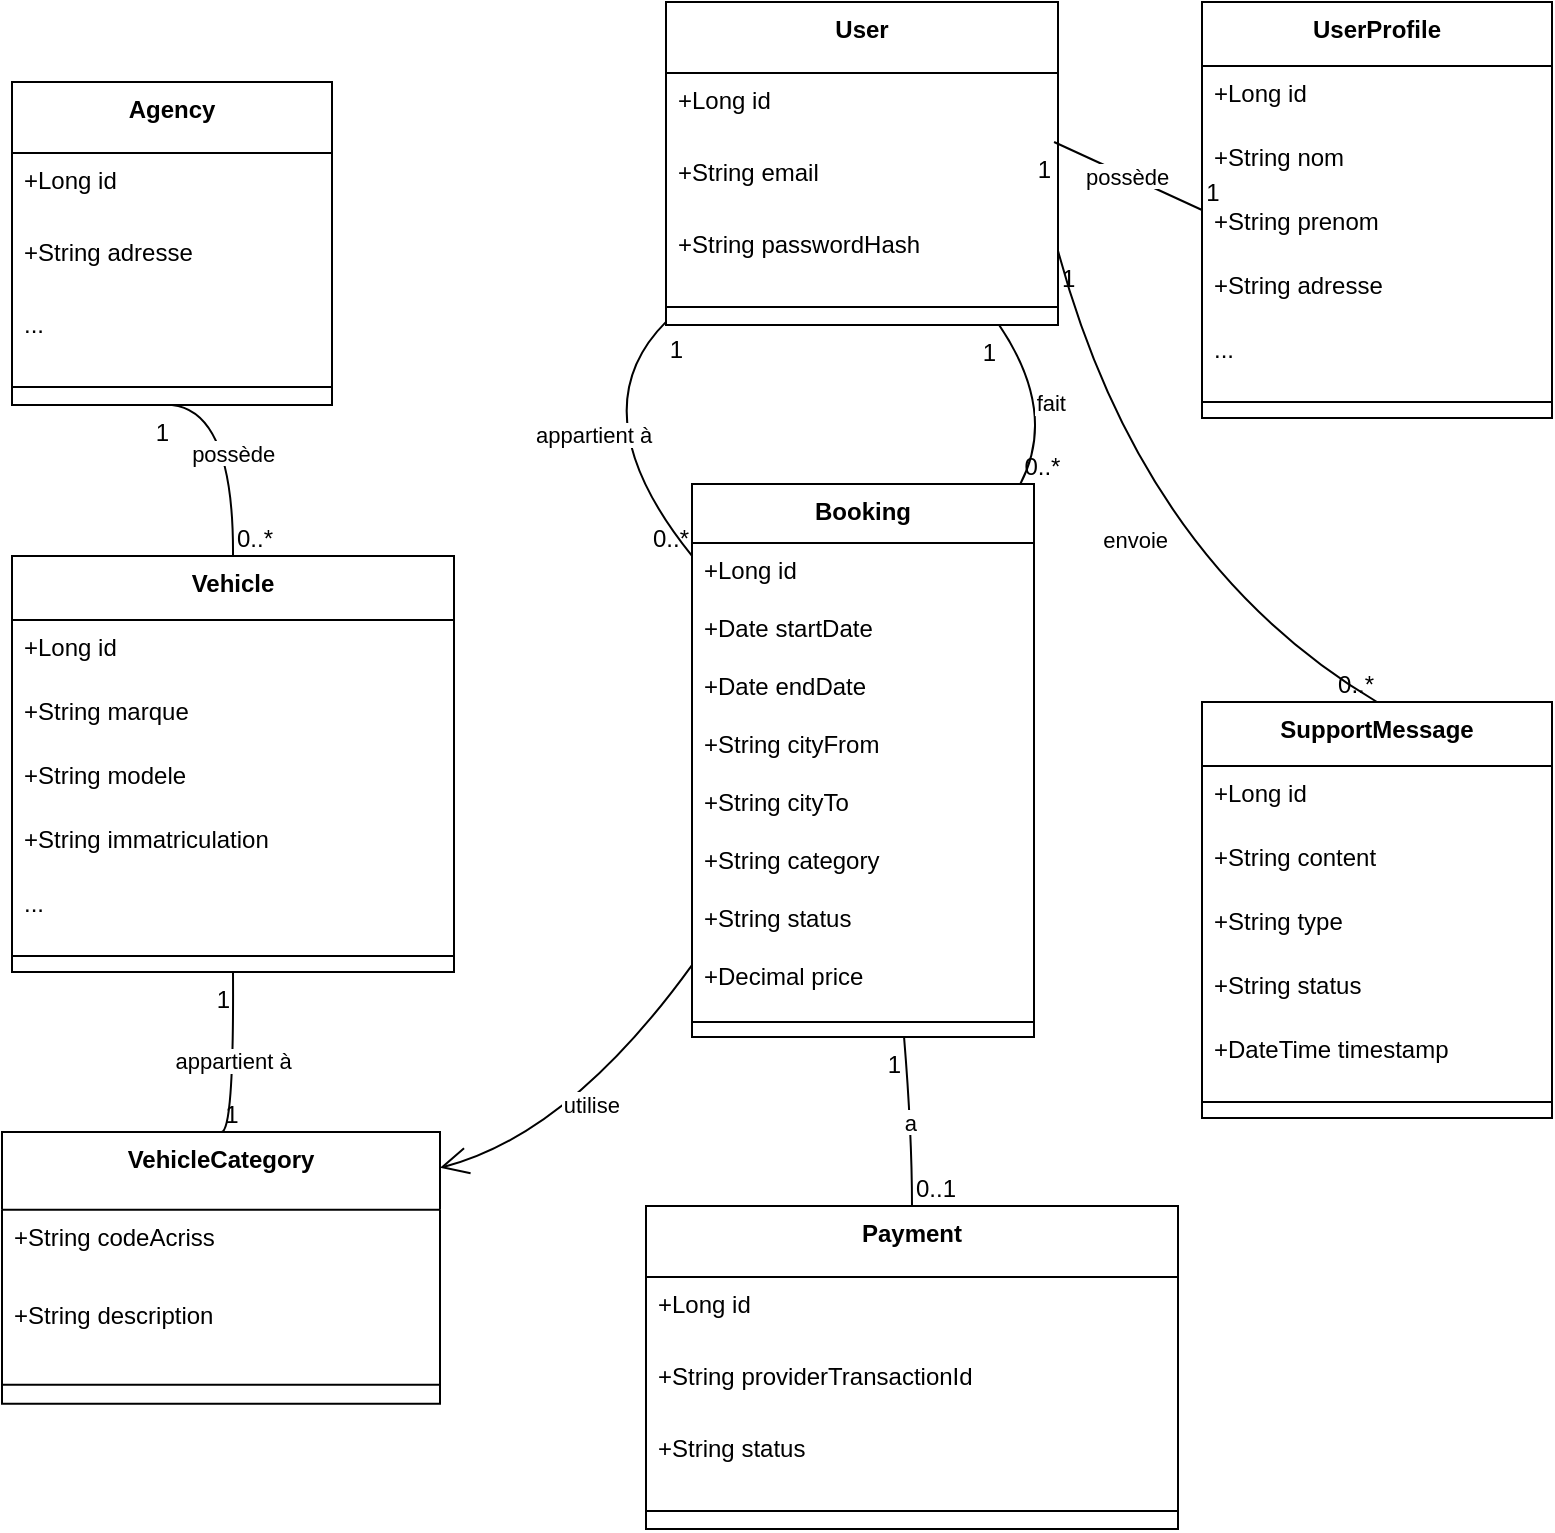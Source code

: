 <mxfile version="26.2.12">
  <diagram id="prtHgNgQTEPvFCAcTncT" name="Page-1">
    <mxGraphModel dx="2068" dy="751" grid="1" gridSize="10" guides="1" tooltips="1" connect="1" arrows="1" fold="1" page="1" pageScale="1" pageWidth="827" pageHeight="1169" math="0" shadow="0">
      <root>
        <mxCell id="0" />
        <mxCell id="1" parent="0" />
        <mxCell id="b90FnoP1tmOOqysz76iQ-129" value="User" style="swimlane;fontStyle=1;align=center;verticalAlign=top;childLayout=stackLayout;horizontal=1;startSize=35.556;horizontalStack=0;resizeParent=1;resizeParentMax=0;resizeLast=0;collapsible=0;marginBottom=0;" vertex="1" parent="1">
          <mxGeometry x="572" y="20" width="196" height="161.556" as="geometry" />
        </mxCell>
        <mxCell id="b90FnoP1tmOOqysz76iQ-130" value="+Long id" style="text;strokeColor=none;fillColor=none;align=left;verticalAlign=top;spacingLeft=4;spacingRight=4;overflow=hidden;rotatable=0;points=[[0,0.5],[1,0.5]];portConstraint=eastwest;" vertex="1" parent="b90FnoP1tmOOqysz76iQ-129">
          <mxGeometry y="35.556" width="196" height="36" as="geometry" />
        </mxCell>
        <mxCell id="b90FnoP1tmOOqysz76iQ-131" value="+String email" style="text;strokeColor=none;fillColor=none;align=left;verticalAlign=top;spacingLeft=4;spacingRight=4;overflow=hidden;rotatable=0;points=[[0,0.5],[1,0.5]];portConstraint=eastwest;" vertex="1" parent="b90FnoP1tmOOqysz76iQ-129">
          <mxGeometry y="71.556" width="196" height="36" as="geometry" />
        </mxCell>
        <mxCell id="b90FnoP1tmOOqysz76iQ-132" value="+String passwordHash" style="text;strokeColor=none;fillColor=none;align=left;verticalAlign=top;spacingLeft=4;spacingRight=4;overflow=hidden;rotatable=0;points=[[0,0.5],[1,0.5]];portConstraint=eastwest;" vertex="1" parent="b90FnoP1tmOOqysz76iQ-129">
          <mxGeometry y="107.556" width="196" height="36" as="geometry" />
        </mxCell>
        <mxCell id="b90FnoP1tmOOqysz76iQ-133" style="line;strokeWidth=1;fillColor=none;align=left;verticalAlign=middle;spacingTop=-1;spacingLeft=3;spacingRight=3;rotatable=0;labelPosition=right;points=[];portConstraint=eastwest;strokeColor=inherit;" vertex="1" parent="b90FnoP1tmOOqysz76iQ-129">
          <mxGeometry y="143.556" width="196" height="18" as="geometry" />
        </mxCell>
        <mxCell id="b90FnoP1tmOOqysz76iQ-134" value="UserProfile" style="swimlane;fontStyle=1;align=center;verticalAlign=top;childLayout=stackLayout;horizontal=1;startSize=32;horizontalStack=0;resizeParent=1;resizeParentMax=0;resizeLast=0;collapsible=0;marginBottom=0;" vertex="1" parent="1">
          <mxGeometry x="840" y="20" width="175" height="208" as="geometry" />
        </mxCell>
        <mxCell id="b90FnoP1tmOOqysz76iQ-135" value="+Long id" style="text;strokeColor=none;fillColor=none;align=left;verticalAlign=top;spacingLeft=4;spacingRight=4;overflow=hidden;rotatable=0;points=[[0,0.5],[1,0.5]];portConstraint=eastwest;" vertex="1" parent="b90FnoP1tmOOqysz76iQ-134">
          <mxGeometry y="32" width="175" height="32" as="geometry" />
        </mxCell>
        <mxCell id="b90FnoP1tmOOqysz76iQ-136" value="+String nom" style="text;strokeColor=none;fillColor=none;align=left;verticalAlign=top;spacingLeft=4;spacingRight=4;overflow=hidden;rotatable=0;points=[[0,0.5],[1,0.5]];portConstraint=eastwest;" vertex="1" parent="b90FnoP1tmOOqysz76iQ-134">
          <mxGeometry y="64" width="175" height="32" as="geometry" />
        </mxCell>
        <mxCell id="b90FnoP1tmOOqysz76iQ-137" value="+String prenom" style="text;strokeColor=none;fillColor=none;align=left;verticalAlign=top;spacingLeft=4;spacingRight=4;overflow=hidden;rotatable=0;points=[[0,0.5],[1,0.5]];portConstraint=eastwest;" vertex="1" parent="b90FnoP1tmOOqysz76iQ-134">
          <mxGeometry y="96" width="175" height="32" as="geometry" />
        </mxCell>
        <mxCell id="b90FnoP1tmOOqysz76iQ-138" value="+String adresse" style="text;strokeColor=none;fillColor=none;align=left;verticalAlign=top;spacingLeft=4;spacingRight=4;overflow=hidden;rotatable=0;points=[[0,0.5],[1,0.5]];portConstraint=eastwest;" vertex="1" parent="b90FnoP1tmOOqysz76iQ-134">
          <mxGeometry y="128" width="175" height="32" as="geometry" />
        </mxCell>
        <mxCell id="b90FnoP1tmOOqysz76iQ-139" value="..." style="text;strokeColor=none;fillColor=none;align=left;verticalAlign=top;spacingLeft=4;spacingRight=4;overflow=hidden;rotatable=0;points=[[0,0.5],[1,0.5]];portConstraint=eastwest;" vertex="1" parent="b90FnoP1tmOOqysz76iQ-134">
          <mxGeometry y="160" width="175" height="32" as="geometry" />
        </mxCell>
        <mxCell id="b90FnoP1tmOOqysz76iQ-140" style="line;strokeWidth=1;fillColor=none;align=left;verticalAlign=middle;spacingTop=-1;spacingLeft=3;spacingRight=3;rotatable=0;labelPosition=right;points=[];portConstraint=eastwest;strokeColor=inherit;" vertex="1" parent="b90FnoP1tmOOqysz76iQ-134">
          <mxGeometry y="192" width="175" height="16" as="geometry" />
        </mxCell>
        <mxCell id="b90FnoP1tmOOqysz76iQ-141" value="Booking" style="swimlane;fontStyle=1;align=center;verticalAlign=top;childLayout=stackLayout;horizontal=1;startSize=29.474;horizontalStack=0;resizeParent=1;resizeParentMax=0;resizeLast=0;collapsible=0;marginBottom=0;" vertex="1" parent="1">
          <mxGeometry x="585" y="261" width="171" height="276.474" as="geometry" />
        </mxCell>
        <mxCell id="b90FnoP1tmOOqysz76iQ-142" value="+Long id" style="text;strokeColor=none;fillColor=none;align=left;verticalAlign=top;spacingLeft=4;spacingRight=4;overflow=hidden;rotatable=0;points=[[0,0.5],[1,0.5]];portConstraint=eastwest;" vertex="1" parent="b90FnoP1tmOOqysz76iQ-141">
          <mxGeometry y="29.474" width="171" height="29" as="geometry" />
        </mxCell>
        <mxCell id="b90FnoP1tmOOqysz76iQ-143" value="+Date startDate" style="text;strokeColor=none;fillColor=none;align=left;verticalAlign=top;spacingLeft=4;spacingRight=4;overflow=hidden;rotatable=0;points=[[0,0.5],[1,0.5]];portConstraint=eastwest;" vertex="1" parent="b90FnoP1tmOOqysz76iQ-141">
          <mxGeometry y="58.474" width="171" height="29" as="geometry" />
        </mxCell>
        <mxCell id="b90FnoP1tmOOqysz76iQ-144" value="+Date endDate" style="text;strokeColor=none;fillColor=none;align=left;verticalAlign=top;spacingLeft=4;spacingRight=4;overflow=hidden;rotatable=0;points=[[0,0.5],[1,0.5]];portConstraint=eastwest;" vertex="1" parent="b90FnoP1tmOOqysz76iQ-141">
          <mxGeometry y="87.474" width="171" height="29" as="geometry" />
        </mxCell>
        <mxCell id="b90FnoP1tmOOqysz76iQ-145" value="+String cityFrom" style="text;strokeColor=none;fillColor=none;align=left;verticalAlign=top;spacingLeft=4;spacingRight=4;overflow=hidden;rotatable=0;points=[[0,0.5],[1,0.5]];portConstraint=eastwest;" vertex="1" parent="b90FnoP1tmOOqysz76iQ-141">
          <mxGeometry y="116.474" width="171" height="29" as="geometry" />
        </mxCell>
        <mxCell id="b90FnoP1tmOOqysz76iQ-146" value="+String cityTo" style="text;strokeColor=none;fillColor=none;align=left;verticalAlign=top;spacingLeft=4;spacingRight=4;overflow=hidden;rotatable=0;points=[[0,0.5],[1,0.5]];portConstraint=eastwest;" vertex="1" parent="b90FnoP1tmOOqysz76iQ-141">
          <mxGeometry y="145.474" width="171" height="29" as="geometry" />
        </mxCell>
        <mxCell id="b90FnoP1tmOOqysz76iQ-147" value="+String category" style="text;strokeColor=none;fillColor=none;align=left;verticalAlign=top;spacingLeft=4;spacingRight=4;overflow=hidden;rotatable=0;points=[[0,0.5],[1,0.5]];portConstraint=eastwest;" vertex="1" parent="b90FnoP1tmOOqysz76iQ-141">
          <mxGeometry y="174.474" width="171" height="29" as="geometry" />
        </mxCell>
        <mxCell id="b90FnoP1tmOOqysz76iQ-148" value="+String status" style="text;strokeColor=none;fillColor=none;align=left;verticalAlign=top;spacingLeft=4;spacingRight=4;overflow=hidden;rotatable=0;points=[[0,0.5],[1,0.5]];portConstraint=eastwest;" vertex="1" parent="b90FnoP1tmOOqysz76iQ-141">
          <mxGeometry y="203.474" width="171" height="29" as="geometry" />
        </mxCell>
        <mxCell id="b90FnoP1tmOOqysz76iQ-149" value="+Decimal price" style="text;strokeColor=none;fillColor=none;align=left;verticalAlign=top;spacingLeft=4;spacingRight=4;overflow=hidden;rotatable=0;points=[[0,0.5],[1,0.5]];portConstraint=eastwest;" vertex="1" parent="b90FnoP1tmOOqysz76iQ-141">
          <mxGeometry y="232.474" width="171" height="29" as="geometry" />
        </mxCell>
        <mxCell id="b90FnoP1tmOOqysz76iQ-150" style="line;strokeWidth=1;fillColor=none;align=left;verticalAlign=middle;spacingTop=-1;spacingLeft=3;spacingRight=3;rotatable=0;labelPosition=right;points=[];portConstraint=eastwest;strokeColor=inherit;" vertex="1" parent="b90FnoP1tmOOqysz76iQ-141">
          <mxGeometry y="261.474" width="171" height="15" as="geometry" />
        </mxCell>
        <mxCell id="b90FnoP1tmOOqysz76iQ-151" value="VehicleCategory" style="swimlane;fontStyle=1;align=center;verticalAlign=top;childLayout=stackLayout;horizontal=1;startSize=38.857;horizontalStack=0;resizeParent=1;resizeParentMax=0;resizeLast=0;collapsible=0;marginBottom=0;" vertex="1" parent="1">
          <mxGeometry x="240" y="585" width="219" height="135.857" as="geometry" />
        </mxCell>
        <mxCell id="b90FnoP1tmOOqysz76iQ-152" value="+String codeAcriss" style="text;strokeColor=none;fillColor=none;align=left;verticalAlign=top;spacingLeft=4;spacingRight=4;overflow=hidden;rotatable=0;points=[[0,0.5],[1,0.5]];portConstraint=eastwest;" vertex="1" parent="b90FnoP1tmOOqysz76iQ-151">
          <mxGeometry y="38.857" width="219" height="39" as="geometry" />
        </mxCell>
        <mxCell id="b90FnoP1tmOOqysz76iQ-153" value="+String description" style="text;strokeColor=none;fillColor=none;align=left;verticalAlign=top;spacingLeft=4;spacingRight=4;overflow=hidden;rotatable=0;points=[[0,0.5],[1,0.5]];portConstraint=eastwest;" vertex="1" parent="b90FnoP1tmOOqysz76iQ-151">
          <mxGeometry y="77.857" width="219" height="39" as="geometry" />
        </mxCell>
        <mxCell id="b90FnoP1tmOOqysz76iQ-154" style="line;strokeWidth=1;fillColor=none;align=left;verticalAlign=middle;spacingTop=-1;spacingLeft=3;spacingRight=3;rotatable=0;labelPosition=right;points=[];portConstraint=eastwest;strokeColor=inherit;" vertex="1" parent="b90FnoP1tmOOqysz76iQ-151">
          <mxGeometry y="116.857" width="219" height="19" as="geometry" />
        </mxCell>
        <mxCell id="b90FnoP1tmOOqysz76iQ-155" value="Agency" style="swimlane;fontStyle=1;align=center;verticalAlign=top;childLayout=stackLayout;horizontal=1;startSize=35.556;horizontalStack=0;resizeParent=1;resizeParentMax=0;resizeLast=0;collapsible=0;marginBottom=0;" vertex="1" parent="1">
          <mxGeometry x="245" y="60" width="160" height="161.556" as="geometry" />
        </mxCell>
        <mxCell id="b90FnoP1tmOOqysz76iQ-156" value="+Long id" style="text;strokeColor=none;fillColor=none;align=left;verticalAlign=top;spacingLeft=4;spacingRight=4;overflow=hidden;rotatable=0;points=[[0,0.5],[1,0.5]];portConstraint=eastwest;" vertex="1" parent="b90FnoP1tmOOqysz76iQ-155">
          <mxGeometry y="35.556" width="160" height="36" as="geometry" />
        </mxCell>
        <mxCell id="b90FnoP1tmOOqysz76iQ-157" value="+String adresse" style="text;strokeColor=none;fillColor=none;align=left;verticalAlign=top;spacingLeft=4;spacingRight=4;overflow=hidden;rotatable=0;points=[[0,0.5],[1,0.5]];portConstraint=eastwest;" vertex="1" parent="b90FnoP1tmOOqysz76iQ-155">
          <mxGeometry y="71.556" width="160" height="36" as="geometry" />
        </mxCell>
        <mxCell id="b90FnoP1tmOOqysz76iQ-158" value="..." style="text;strokeColor=none;fillColor=none;align=left;verticalAlign=top;spacingLeft=4;spacingRight=4;overflow=hidden;rotatable=0;points=[[0,0.5],[1,0.5]];portConstraint=eastwest;" vertex="1" parent="b90FnoP1tmOOqysz76iQ-155">
          <mxGeometry y="107.556" width="160" height="36" as="geometry" />
        </mxCell>
        <mxCell id="b90FnoP1tmOOqysz76iQ-159" style="line;strokeWidth=1;fillColor=none;align=left;verticalAlign=middle;spacingTop=-1;spacingLeft=3;spacingRight=3;rotatable=0;labelPosition=right;points=[];portConstraint=eastwest;strokeColor=inherit;" vertex="1" parent="b90FnoP1tmOOqysz76iQ-155">
          <mxGeometry y="143.556" width="160" height="18" as="geometry" />
        </mxCell>
        <mxCell id="b90FnoP1tmOOqysz76iQ-160" value="Vehicle" style="swimlane;fontStyle=1;align=center;verticalAlign=top;childLayout=stackLayout;horizontal=1;startSize=32;horizontalStack=0;resizeParent=1;resizeParentMax=0;resizeLast=0;collapsible=0;marginBottom=0;" vertex="1" parent="1">
          <mxGeometry x="245" y="297" width="221" height="208" as="geometry" />
        </mxCell>
        <mxCell id="b90FnoP1tmOOqysz76iQ-161" value="+Long id" style="text;strokeColor=none;fillColor=none;align=left;verticalAlign=top;spacingLeft=4;spacingRight=4;overflow=hidden;rotatable=0;points=[[0,0.5],[1,0.5]];portConstraint=eastwest;" vertex="1" parent="b90FnoP1tmOOqysz76iQ-160">
          <mxGeometry y="32" width="221" height="32" as="geometry" />
        </mxCell>
        <mxCell id="b90FnoP1tmOOqysz76iQ-162" value="+String marque" style="text;strokeColor=none;fillColor=none;align=left;verticalAlign=top;spacingLeft=4;spacingRight=4;overflow=hidden;rotatable=0;points=[[0,0.5],[1,0.5]];portConstraint=eastwest;" vertex="1" parent="b90FnoP1tmOOqysz76iQ-160">
          <mxGeometry y="64" width="221" height="32" as="geometry" />
        </mxCell>
        <mxCell id="b90FnoP1tmOOqysz76iQ-163" value="+String modele" style="text;strokeColor=none;fillColor=none;align=left;verticalAlign=top;spacingLeft=4;spacingRight=4;overflow=hidden;rotatable=0;points=[[0,0.5],[1,0.5]];portConstraint=eastwest;" vertex="1" parent="b90FnoP1tmOOqysz76iQ-160">
          <mxGeometry y="96" width="221" height="32" as="geometry" />
        </mxCell>
        <mxCell id="b90FnoP1tmOOqysz76iQ-164" value="+String immatriculation" style="text;strokeColor=none;fillColor=none;align=left;verticalAlign=top;spacingLeft=4;spacingRight=4;overflow=hidden;rotatable=0;points=[[0,0.5],[1,0.5]];portConstraint=eastwest;" vertex="1" parent="b90FnoP1tmOOqysz76iQ-160">
          <mxGeometry y="128" width="221" height="32" as="geometry" />
        </mxCell>
        <mxCell id="b90FnoP1tmOOqysz76iQ-165" value="..." style="text;strokeColor=none;fillColor=none;align=left;verticalAlign=top;spacingLeft=4;spacingRight=4;overflow=hidden;rotatable=0;points=[[0,0.5],[1,0.5]];portConstraint=eastwest;" vertex="1" parent="b90FnoP1tmOOqysz76iQ-160">
          <mxGeometry y="160" width="221" height="32" as="geometry" />
        </mxCell>
        <mxCell id="b90FnoP1tmOOqysz76iQ-166" style="line;strokeWidth=1;fillColor=none;align=left;verticalAlign=middle;spacingTop=-1;spacingLeft=3;spacingRight=3;rotatable=0;labelPosition=right;points=[];portConstraint=eastwest;strokeColor=inherit;" vertex="1" parent="b90FnoP1tmOOqysz76iQ-160">
          <mxGeometry y="192" width="221" height="16" as="geometry" />
        </mxCell>
        <mxCell id="b90FnoP1tmOOqysz76iQ-167" value="SupportMessage" style="swimlane;fontStyle=1;align=center;verticalAlign=top;childLayout=stackLayout;horizontal=1;startSize=32;horizontalStack=0;resizeParent=1;resizeParentMax=0;resizeLast=0;collapsible=0;marginBottom=0;" vertex="1" parent="1">
          <mxGeometry x="840" y="370" width="175" height="208" as="geometry" />
        </mxCell>
        <mxCell id="b90FnoP1tmOOqysz76iQ-168" value="+Long id" style="text;strokeColor=none;fillColor=none;align=left;verticalAlign=top;spacingLeft=4;spacingRight=4;overflow=hidden;rotatable=0;points=[[0,0.5],[1,0.5]];portConstraint=eastwest;" vertex="1" parent="b90FnoP1tmOOqysz76iQ-167">
          <mxGeometry y="32" width="175" height="32" as="geometry" />
        </mxCell>
        <mxCell id="b90FnoP1tmOOqysz76iQ-169" value="+String content" style="text;strokeColor=none;fillColor=none;align=left;verticalAlign=top;spacingLeft=4;spacingRight=4;overflow=hidden;rotatable=0;points=[[0,0.5],[1,0.5]];portConstraint=eastwest;" vertex="1" parent="b90FnoP1tmOOqysz76iQ-167">
          <mxGeometry y="64" width="175" height="32" as="geometry" />
        </mxCell>
        <mxCell id="b90FnoP1tmOOqysz76iQ-170" value="+String type" style="text;strokeColor=none;fillColor=none;align=left;verticalAlign=top;spacingLeft=4;spacingRight=4;overflow=hidden;rotatable=0;points=[[0,0.5],[1,0.5]];portConstraint=eastwest;" vertex="1" parent="b90FnoP1tmOOqysz76iQ-167">
          <mxGeometry y="96" width="175" height="32" as="geometry" />
        </mxCell>
        <mxCell id="b90FnoP1tmOOqysz76iQ-171" value="+String status" style="text;strokeColor=none;fillColor=none;align=left;verticalAlign=top;spacingLeft=4;spacingRight=4;overflow=hidden;rotatable=0;points=[[0,0.5],[1,0.5]];portConstraint=eastwest;" vertex="1" parent="b90FnoP1tmOOqysz76iQ-167">
          <mxGeometry y="128" width="175" height="32" as="geometry" />
        </mxCell>
        <mxCell id="b90FnoP1tmOOqysz76iQ-172" value="+DateTime timestamp" style="text;strokeColor=none;fillColor=none;align=left;verticalAlign=top;spacingLeft=4;spacingRight=4;overflow=hidden;rotatable=0;points=[[0,0.5],[1,0.5]];portConstraint=eastwest;" vertex="1" parent="b90FnoP1tmOOqysz76iQ-167">
          <mxGeometry y="160" width="175" height="32" as="geometry" />
        </mxCell>
        <mxCell id="b90FnoP1tmOOqysz76iQ-173" style="line;strokeWidth=1;fillColor=none;align=left;verticalAlign=middle;spacingTop=-1;spacingLeft=3;spacingRight=3;rotatable=0;labelPosition=right;points=[];portConstraint=eastwest;strokeColor=inherit;" vertex="1" parent="b90FnoP1tmOOqysz76iQ-167">
          <mxGeometry y="192" width="175" height="16" as="geometry" />
        </mxCell>
        <mxCell id="b90FnoP1tmOOqysz76iQ-174" value="Payment" style="swimlane;fontStyle=1;align=center;verticalAlign=top;childLayout=stackLayout;horizontal=1;startSize=35.556;horizontalStack=0;resizeParent=1;resizeParentMax=0;resizeLast=0;collapsible=0;marginBottom=0;" vertex="1" parent="1">
          <mxGeometry x="562" y="622" width="266" height="161.556" as="geometry" />
        </mxCell>
        <mxCell id="b90FnoP1tmOOqysz76iQ-175" value="+Long id" style="text;strokeColor=none;fillColor=none;align=left;verticalAlign=top;spacingLeft=4;spacingRight=4;overflow=hidden;rotatable=0;points=[[0,0.5],[1,0.5]];portConstraint=eastwest;" vertex="1" parent="b90FnoP1tmOOqysz76iQ-174">
          <mxGeometry y="35.556" width="266" height="36" as="geometry" />
        </mxCell>
        <mxCell id="b90FnoP1tmOOqysz76iQ-176" value="+String providerTransactionId" style="text;strokeColor=none;fillColor=none;align=left;verticalAlign=top;spacingLeft=4;spacingRight=4;overflow=hidden;rotatable=0;points=[[0,0.5],[1,0.5]];portConstraint=eastwest;" vertex="1" parent="b90FnoP1tmOOqysz76iQ-174">
          <mxGeometry y="71.556" width="266" height="36" as="geometry" />
        </mxCell>
        <mxCell id="b90FnoP1tmOOqysz76iQ-177" value="+String status" style="text;strokeColor=none;fillColor=none;align=left;verticalAlign=top;spacingLeft=4;spacingRight=4;overflow=hidden;rotatable=0;points=[[0,0.5],[1,0.5]];portConstraint=eastwest;" vertex="1" parent="b90FnoP1tmOOqysz76iQ-174">
          <mxGeometry y="107.556" width="266" height="36" as="geometry" />
        </mxCell>
        <mxCell id="b90FnoP1tmOOqysz76iQ-178" style="line;strokeWidth=1;fillColor=none;align=left;verticalAlign=middle;spacingTop=-1;spacingLeft=3;spacingRight=3;rotatable=0;labelPosition=right;points=[];portConstraint=eastwest;strokeColor=inherit;" vertex="1" parent="b90FnoP1tmOOqysz76iQ-174">
          <mxGeometry y="143.556" width="266" height="18" as="geometry" />
        </mxCell>
        <mxCell id="b90FnoP1tmOOqysz76iQ-179" value="possède" style="curved=1;startArrow=none;endArrow=none;exitX=0.99;exitY=-0.043;entryX=0;entryY=0.5;rounded=0;exitDx=0;exitDy=0;exitPerimeter=0;entryDx=0;entryDy=0;" edge="1" parent="1" source="b90FnoP1tmOOqysz76iQ-131" target="b90FnoP1tmOOqysz76iQ-134">
          <mxGeometry relative="1" as="geometry">
            <Array as="points" />
          </mxGeometry>
        </mxCell>
        <mxCell id="b90FnoP1tmOOqysz76iQ-180" value="1" style="edgeLabel;resizable=0;labelBackgroundColor=none;fontSize=12;align=right;verticalAlign=top;" vertex="1" parent="b90FnoP1tmOOqysz76iQ-179">
          <mxGeometry x="-1" relative="1" as="geometry" />
        </mxCell>
        <mxCell id="b90FnoP1tmOOqysz76iQ-181" value="1" style="edgeLabel;resizable=0;labelBackgroundColor=none;fontSize=12;align=left;verticalAlign=bottom;" vertex="1" parent="b90FnoP1tmOOqysz76iQ-179">
          <mxGeometry x="1" relative="1" as="geometry" />
        </mxCell>
        <mxCell id="b90FnoP1tmOOqysz76iQ-182" value="fait" style="curved=1;startArrow=none;endArrow=none;exitX=0.85;exitY=1;entryX=0.96;entryY=0;rounded=0;" edge="1" parent="1" source="b90FnoP1tmOOqysz76iQ-129" target="b90FnoP1tmOOqysz76iQ-141">
          <mxGeometry relative="1" as="geometry">
            <Array as="points">
              <mxPoint x="768" y="225" />
            </Array>
          </mxGeometry>
        </mxCell>
        <mxCell id="b90FnoP1tmOOqysz76iQ-183" value="1" style="edgeLabel;resizable=0;labelBackgroundColor=none;fontSize=12;align=right;verticalAlign=top;" vertex="1" parent="b90FnoP1tmOOqysz76iQ-182">
          <mxGeometry x="-1" relative="1" as="geometry" />
        </mxCell>
        <mxCell id="b90FnoP1tmOOqysz76iQ-184" value="0..*" style="edgeLabel;resizable=0;labelBackgroundColor=none;fontSize=12;align=left;verticalAlign=bottom;" vertex="1" parent="b90FnoP1tmOOqysz76iQ-182">
          <mxGeometry x="1" relative="1" as="geometry" />
        </mxCell>
        <mxCell id="b90FnoP1tmOOqysz76iQ-185" value="appartient à" style="curved=1;startArrow=none;endArrow=none;exitX=0;exitY=0.13;entryX=0;entryY=0.99;rounded=0;" edge="1" parent="1" source="b90FnoP1tmOOqysz76iQ-141" target="b90FnoP1tmOOqysz76iQ-129">
          <mxGeometry relative="1" as="geometry">
            <Array as="points">
              <mxPoint x="527" y="225" />
            </Array>
          </mxGeometry>
        </mxCell>
        <mxCell id="b90FnoP1tmOOqysz76iQ-186" value="0..*" style="edgeLabel;resizable=0;labelBackgroundColor=none;fontSize=12;align=right;verticalAlign=bottom;" vertex="1" parent="b90FnoP1tmOOqysz76iQ-185">
          <mxGeometry x="-1" relative="1" as="geometry" />
        </mxCell>
        <mxCell id="b90FnoP1tmOOqysz76iQ-187" value="1" style="edgeLabel;resizable=0;labelBackgroundColor=none;fontSize=12;align=left;verticalAlign=top;" vertex="1" parent="b90FnoP1tmOOqysz76iQ-185">
          <mxGeometry x="1" relative="1" as="geometry" />
        </mxCell>
        <mxCell id="b90FnoP1tmOOqysz76iQ-188" value="utilise" style="curved=1;startArrow=none;endArrow=open;endSize=12;exitX=0;exitY=0.87;entryX=1;entryY=0.132;rounded=0;entryDx=0;entryDy=0;entryPerimeter=0;" edge="1" parent="1" source="b90FnoP1tmOOqysz76iQ-141" target="b90FnoP1tmOOqysz76iQ-151">
          <mxGeometry relative="1" as="geometry">
            <Array as="points">
              <mxPoint x="524" y="586" />
            </Array>
          </mxGeometry>
        </mxCell>
        <mxCell id="b90FnoP1tmOOqysz76iQ-189" value="envoie" style="curved=1;startArrow=none;endArrow=none;exitX=1;exitY=0.77;entryX=0.5;entryY=0;rounded=0;" edge="1" parent="1" source="b90FnoP1tmOOqysz76iQ-129" target="b90FnoP1tmOOqysz76iQ-167">
          <mxGeometry relative="1" as="geometry">
            <Array as="points">
              <mxPoint x="810" y="300" />
            </Array>
          </mxGeometry>
        </mxCell>
        <mxCell id="b90FnoP1tmOOqysz76iQ-190" value="1" style="edgeLabel;resizable=0;labelBackgroundColor=none;fontSize=12;align=left;verticalAlign=top;" vertex="1" parent="b90FnoP1tmOOqysz76iQ-189">
          <mxGeometry x="-1" relative="1" as="geometry" />
        </mxCell>
        <mxCell id="b90FnoP1tmOOqysz76iQ-191" value="0..*" style="edgeLabel;resizable=0;labelBackgroundColor=none;fontSize=12;align=right;verticalAlign=bottom;" vertex="1" parent="b90FnoP1tmOOqysz76iQ-189">
          <mxGeometry x="1" relative="1" as="geometry" />
        </mxCell>
        <mxCell id="b90FnoP1tmOOqysz76iQ-192" value="a" style="curved=1;startArrow=none;endArrow=none;exitX=0.62;exitY=1;entryX=0.5;entryY=0;rounded=0;" edge="1" parent="1" source="b90FnoP1tmOOqysz76iQ-141" target="b90FnoP1tmOOqysz76iQ-174">
          <mxGeometry relative="1" as="geometry">
            <Array as="points">
              <mxPoint x="695" y="586" />
            </Array>
          </mxGeometry>
        </mxCell>
        <mxCell id="b90FnoP1tmOOqysz76iQ-193" value="1" style="edgeLabel;resizable=0;labelBackgroundColor=none;fontSize=12;align=right;verticalAlign=top;" vertex="1" parent="b90FnoP1tmOOqysz76iQ-192">
          <mxGeometry x="-1" relative="1" as="geometry" />
        </mxCell>
        <mxCell id="b90FnoP1tmOOqysz76iQ-194" value="0..1" style="edgeLabel;resizable=0;labelBackgroundColor=none;fontSize=12;align=left;verticalAlign=bottom;" vertex="1" parent="b90FnoP1tmOOqysz76iQ-192">
          <mxGeometry x="1" relative="1" as="geometry" />
        </mxCell>
        <mxCell id="b90FnoP1tmOOqysz76iQ-195" value="possède" style="curved=1;startArrow=none;endArrow=none;exitX=0.5;exitY=1;entryX=0.5;entryY=0;rounded=0;exitDx=0;exitDy=0;" edge="1" parent="1" source="b90FnoP1tmOOqysz76iQ-155" target="b90FnoP1tmOOqysz76iQ-160">
          <mxGeometry relative="1" as="geometry">
            <Array as="points">
              <mxPoint x="356" y="225" />
            </Array>
          </mxGeometry>
        </mxCell>
        <mxCell id="b90FnoP1tmOOqysz76iQ-196" value="1" style="edgeLabel;resizable=0;labelBackgroundColor=none;fontSize=12;align=right;verticalAlign=top;" vertex="1" parent="b90FnoP1tmOOqysz76iQ-195">
          <mxGeometry x="-1" relative="1" as="geometry" />
        </mxCell>
        <mxCell id="b90FnoP1tmOOqysz76iQ-197" value="0..*" style="edgeLabel;resizable=0;labelBackgroundColor=none;fontSize=12;align=left;verticalAlign=bottom;" vertex="1" parent="b90FnoP1tmOOqysz76iQ-195">
          <mxGeometry x="1" relative="1" as="geometry" />
        </mxCell>
        <mxCell id="b90FnoP1tmOOqysz76iQ-198" value="appartient à" style="curved=1;startArrow=none;endArrow=none;exitX=0.5;exitY=1;rounded=0;entryX=0.5;entryY=0;entryDx=0;entryDy=0;" edge="1" parent="1" source="b90FnoP1tmOOqysz76iQ-160" target="b90FnoP1tmOOqysz76iQ-151">
          <mxGeometry relative="1" as="geometry">
            <Array as="points">
              <mxPoint x="356" y="586" />
            </Array>
            <mxPoint x="310" y="550" as="targetPoint" />
          </mxGeometry>
        </mxCell>
        <mxCell id="b90FnoP1tmOOqysz76iQ-199" value="1" style="edgeLabel;resizable=0;labelBackgroundColor=none;fontSize=12;align=right;verticalAlign=top;" vertex="1" parent="b90FnoP1tmOOqysz76iQ-198">
          <mxGeometry x="-1" relative="1" as="geometry" />
        </mxCell>
        <mxCell id="b90FnoP1tmOOqysz76iQ-200" value="1" style="edgeLabel;resizable=0;labelBackgroundColor=none;fontSize=12;align=left;verticalAlign=bottom;" vertex="1" parent="b90FnoP1tmOOqysz76iQ-198">
          <mxGeometry x="1" relative="1" as="geometry" />
        </mxCell>
      </root>
    </mxGraphModel>
  </diagram>
</mxfile>
